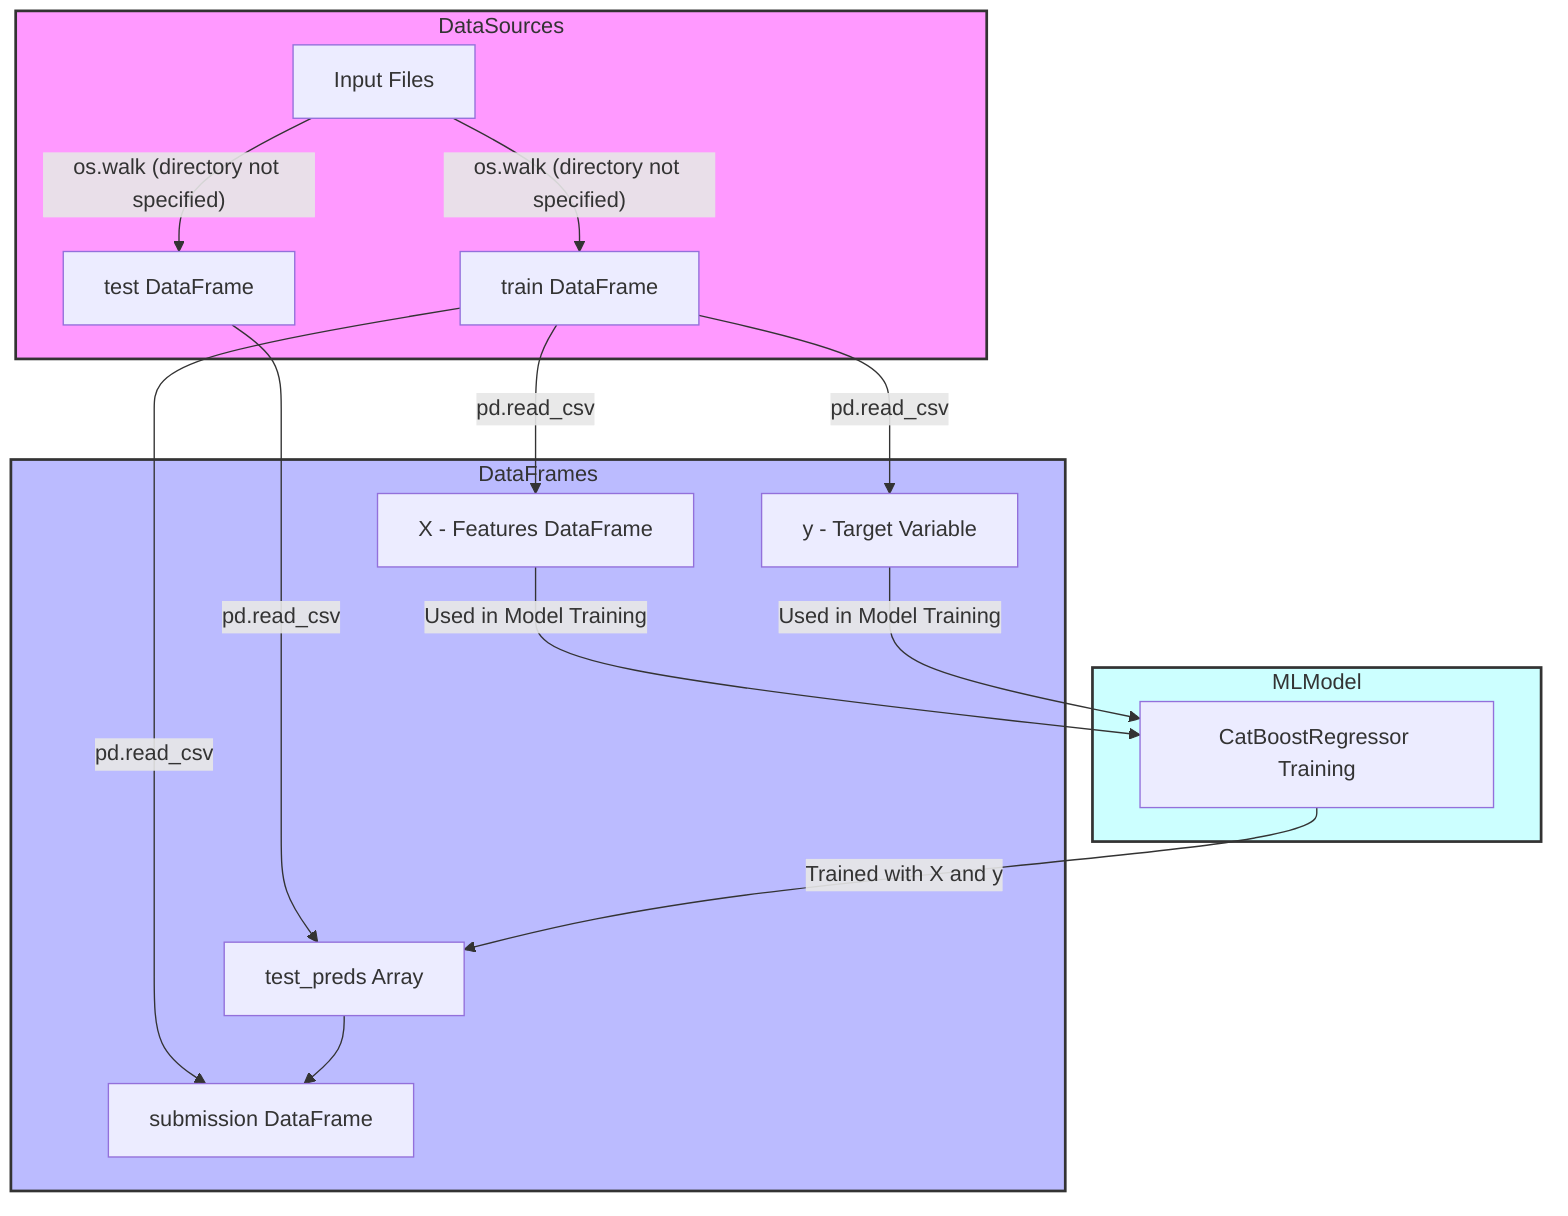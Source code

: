 flowchart TD

    %% Data Sources
    subgraph DataSources
        DS1["Input Files"]
        DS1 -- "os.walk (directory not specified)" --> train
        DS1 -- "os.walk (directory not specified)" --> test
    end

    %% DataFrames
    subgraph DataFrames
        train["train DataFrame"]
        test["test DataFrame"]
        X["X - Features DataFrame"]
        y["y - Target Variable"]
        submission["submission DataFrame"]
        test_preds["test_preds Array"]
    end

    %% Data Flow
    train -->|"pd.read_csv"| X
    train -->|"pd.read_csv"| y
    train -->|"pd.read_csv"| submission
    test -->|"pd.read_csv"| test_preds
    X -- "Used in Model Training" --> ModelTraining
    y -- "Used in Model Training" --> ModelTraining
    test_preds --> submission

    %% ML Model
    subgraph MLModel
        ModelTraining["CatBoostRegressor Training"]
    end
    ModelTraining -->|"Trained with X and y"| test_preds

    classDef dataSource fill:#f9f,stroke:#333,stroke-width:2px;
    classDef dataFrame fill:#bbf,stroke:#333,stroke-width:2px;
    classDef process fill:#cff,stroke:#333,stroke-width:2px;

    class DataSources dataSource;
    class DataFrames dataFrame;
    class MLModel process;